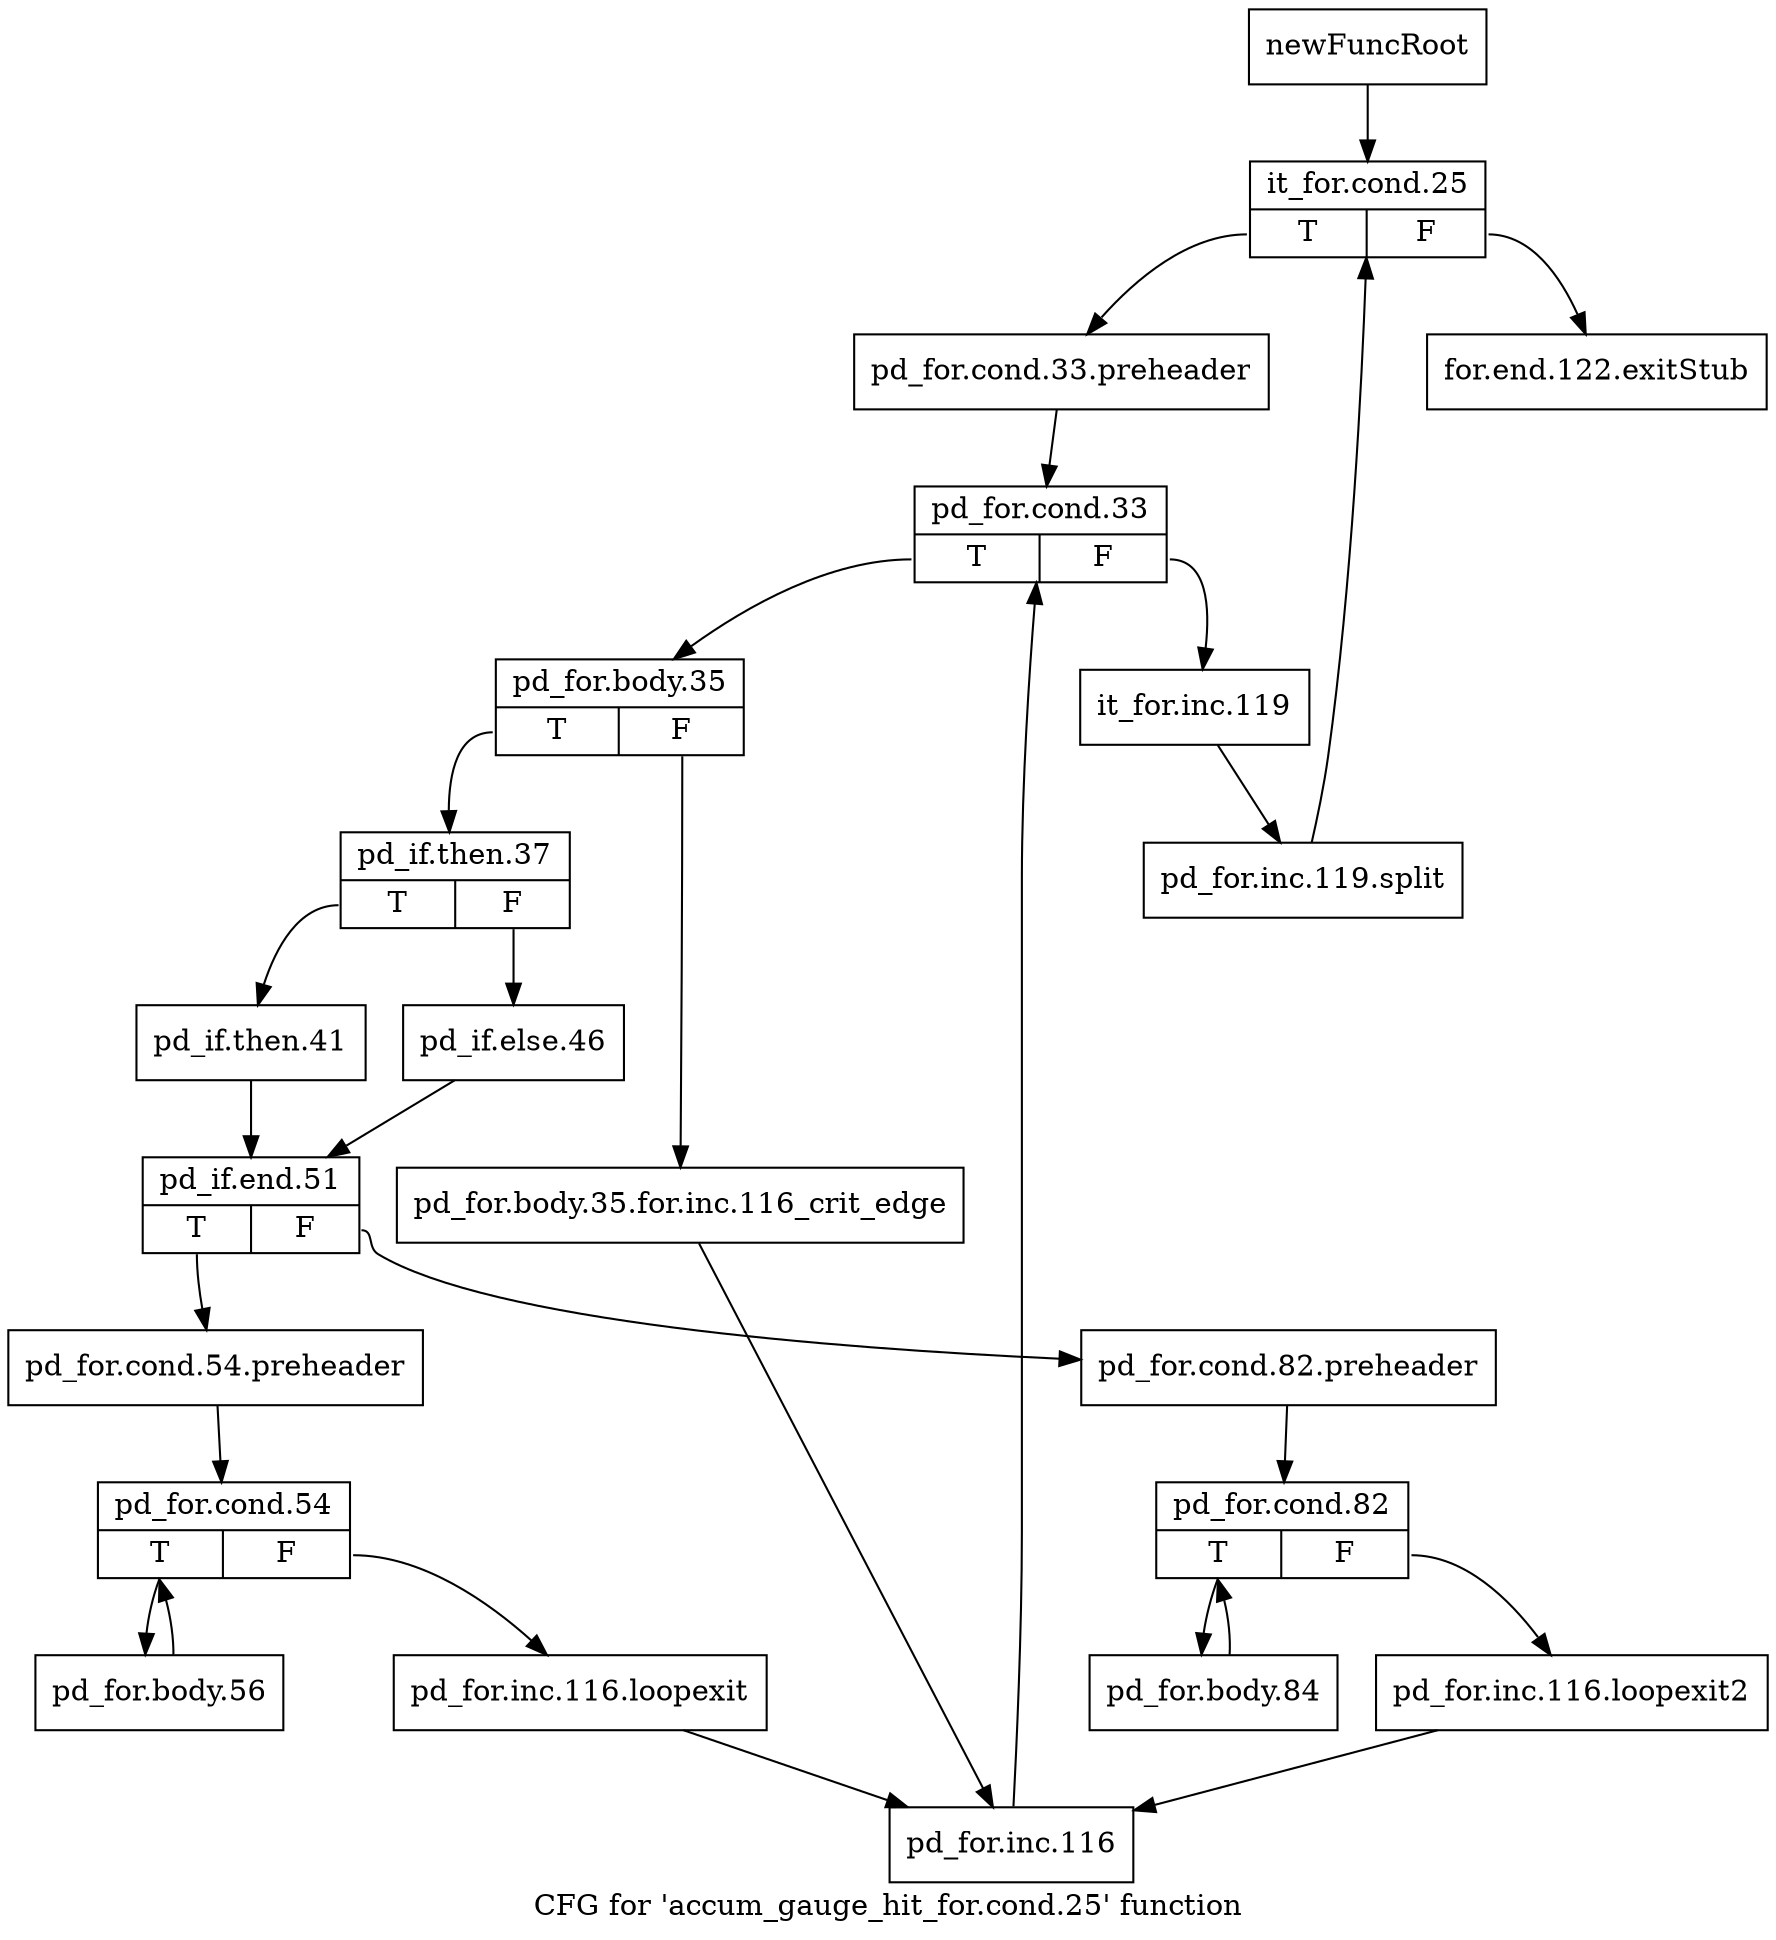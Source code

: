 digraph "CFG for 'accum_gauge_hit_for.cond.25' function" {
	label="CFG for 'accum_gauge_hit_for.cond.25' function";

	Node0x1980dc0 [shape=record,label="{newFuncRoot}"];
	Node0x1980dc0 -> Node0x1980e60;
	Node0x1980e10 [shape=record,label="{for.end.122.exitStub}"];
	Node0x1980e60 [shape=record,label="{it_for.cond.25|{<s0>T|<s1>F}}"];
	Node0x1980e60:s0 -> Node0x1980eb0;
	Node0x1980e60:s1 -> Node0x1980e10;
	Node0x1980eb0 [shape=record,label="{pd_for.cond.33.preheader}"];
	Node0x1980eb0 -> Node0x1980f00;
	Node0x1980f00 [shape=record,label="{pd_for.cond.33|{<s0>T|<s1>F}}"];
	Node0x1980f00:s0 -> Node0x1980fa0;
	Node0x1980f00:s1 -> Node0x1980f50;
	Node0x1980f50 [shape=record,label="{it_for.inc.119}"];
	Node0x1980f50 -> Node0x1c01eb0;
	Node0x1c01eb0 [shape=record,label="{pd_for.inc.119.split}"];
	Node0x1c01eb0 -> Node0x1980e60;
	Node0x1980fa0 [shape=record,label="{pd_for.body.35|{<s0>T|<s1>F}}"];
	Node0x1980fa0:s0 -> Node0x1981040;
	Node0x1980fa0:s1 -> Node0x1980ff0;
	Node0x1980ff0 [shape=record,label="{pd_for.body.35.for.inc.116_crit_edge}"];
	Node0x1980ff0 -> Node0x1982460;
	Node0x1981040 [shape=record,label="{pd_if.then.37|{<s0>T|<s1>F}}"];
	Node0x1981040:s0 -> Node0x1982190;
	Node0x1981040:s1 -> Node0x1982140;
	Node0x1982140 [shape=record,label="{pd_if.else.46}"];
	Node0x1982140 -> Node0x19821e0;
	Node0x1982190 [shape=record,label="{pd_if.then.41}"];
	Node0x1982190 -> Node0x19821e0;
	Node0x19821e0 [shape=record,label="{pd_if.end.51|{<s0>T|<s1>F}}"];
	Node0x19821e0:s0 -> Node0x1982370;
	Node0x19821e0:s1 -> Node0x1982230;
	Node0x1982230 [shape=record,label="{pd_for.cond.82.preheader}"];
	Node0x1982230 -> Node0x1982280;
	Node0x1982280 [shape=record,label="{pd_for.cond.82|{<s0>T|<s1>F}}"];
	Node0x1982280:s0 -> Node0x1982320;
	Node0x1982280:s1 -> Node0x19822d0;
	Node0x19822d0 [shape=record,label="{pd_for.inc.116.loopexit2}"];
	Node0x19822d0 -> Node0x1982460;
	Node0x1982320 [shape=record,label="{pd_for.body.84}"];
	Node0x1982320 -> Node0x1982280;
	Node0x1982370 [shape=record,label="{pd_for.cond.54.preheader}"];
	Node0x1982370 -> Node0x19823c0;
	Node0x19823c0 [shape=record,label="{pd_for.cond.54|{<s0>T|<s1>F}}"];
	Node0x19823c0:s0 -> Node0x19824b0;
	Node0x19823c0:s1 -> Node0x1982410;
	Node0x1982410 [shape=record,label="{pd_for.inc.116.loopexit}"];
	Node0x1982410 -> Node0x1982460;
	Node0x1982460 [shape=record,label="{pd_for.inc.116}"];
	Node0x1982460 -> Node0x1980f00;
	Node0x19824b0 [shape=record,label="{pd_for.body.56}"];
	Node0x19824b0 -> Node0x19823c0;
}
